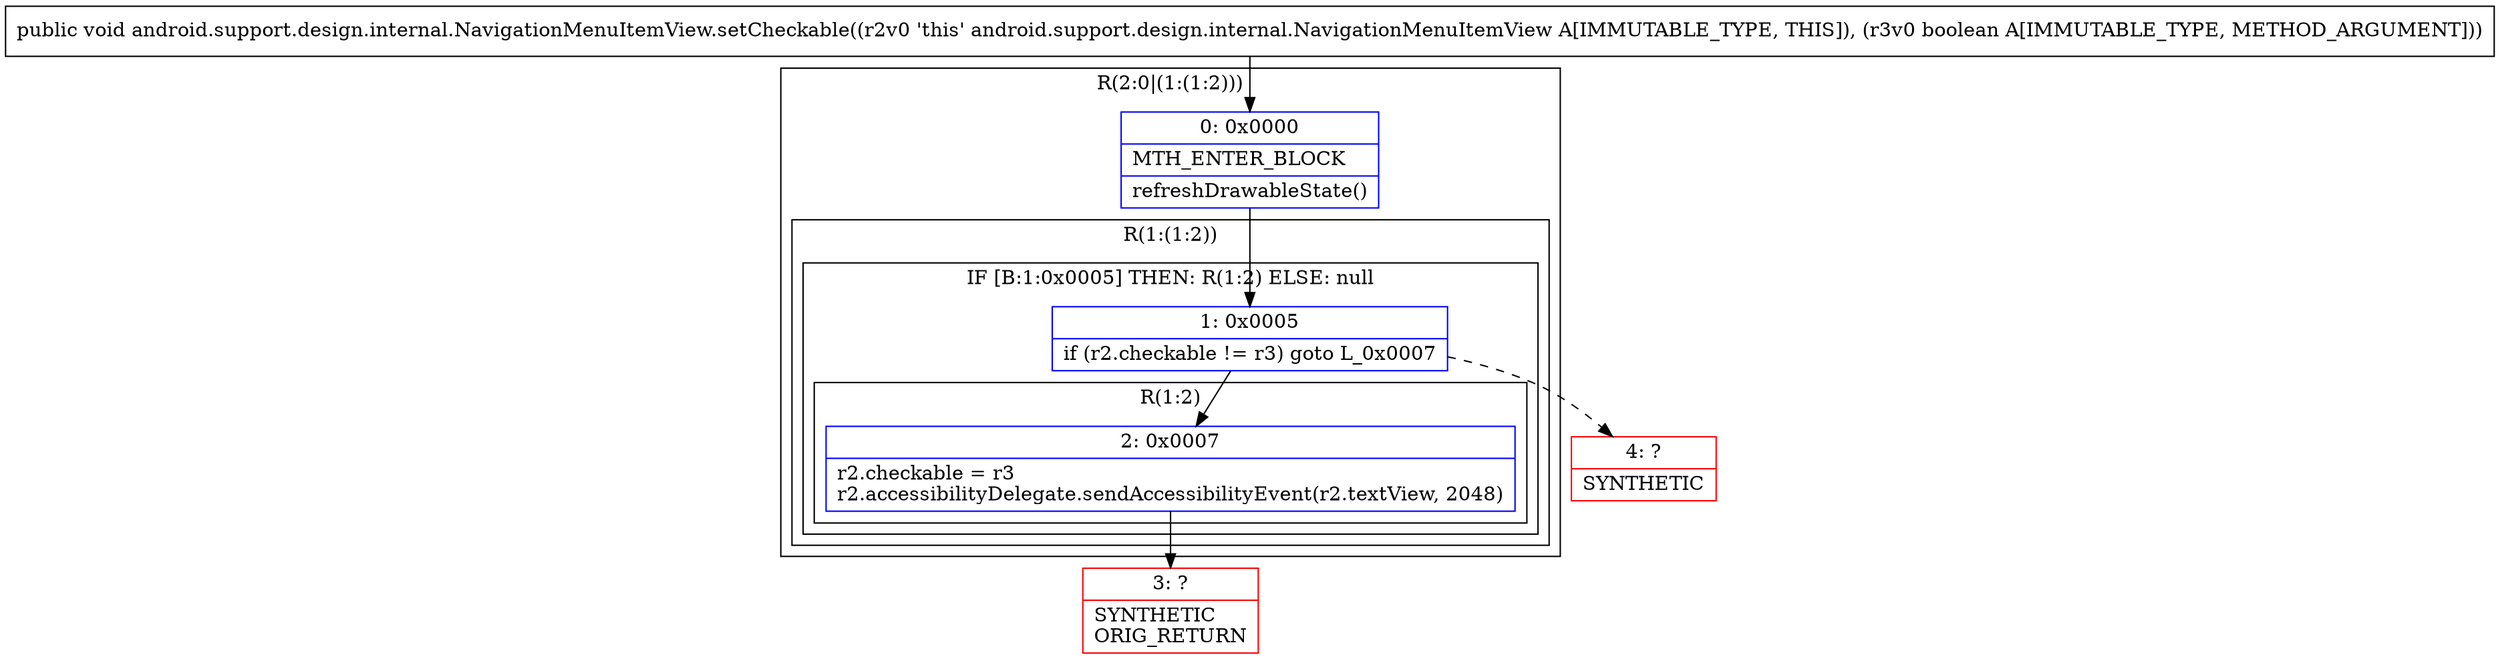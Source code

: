 digraph "CFG forandroid.support.design.internal.NavigationMenuItemView.setCheckable(Z)V" {
subgraph cluster_Region_1953911031 {
label = "R(2:0|(1:(1:2)))";
node [shape=record,color=blue];
Node_0 [shape=record,label="{0\:\ 0x0000|MTH_ENTER_BLOCK\l|refreshDrawableState()\l}"];
subgraph cluster_Region_889711061 {
label = "R(1:(1:2))";
node [shape=record,color=blue];
subgraph cluster_IfRegion_536899853 {
label = "IF [B:1:0x0005] THEN: R(1:2) ELSE: null";
node [shape=record,color=blue];
Node_1 [shape=record,label="{1\:\ 0x0005|if (r2.checkable != r3) goto L_0x0007\l}"];
subgraph cluster_Region_2079831009 {
label = "R(1:2)";
node [shape=record,color=blue];
Node_2 [shape=record,label="{2\:\ 0x0007|r2.checkable = r3\lr2.accessibilityDelegate.sendAccessibilityEvent(r2.textView, 2048)\l}"];
}
}
}
}
Node_3 [shape=record,color=red,label="{3\:\ ?|SYNTHETIC\lORIG_RETURN\l}"];
Node_4 [shape=record,color=red,label="{4\:\ ?|SYNTHETIC\l}"];
MethodNode[shape=record,label="{public void android.support.design.internal.NavigationMenuItemView.setCheckable((r2v0 'this' android.support.design.internal.NavigationMenuItemView A[IMMUTABLE_TYPE, THIS]), (r3v0 boolean A[IMMUTABLE_TYPE, METHOD_ARGUMENT])) }"];
MethodNode -> Node_0;
Node_0 -> Node_1;
Node_1 -> Node_2;
Node_1 -> Node_4[style=dashed];
Node_2 -> Node_3;
}

